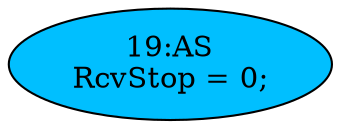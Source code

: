 strict digraph "" {
	node [label="\N"];
	"19:AS"	 [ast="<pyverilog.vparser.ast.Assign object at 0x7f4415e0d8d0>",
		def_var="['RcvStop']",
		fillcolor=deepskyblue,
		label="19:AS
RcvStop = 0;",
		statements="[]",
		style=filled,
		typ=Assign,
		use_var="[]"];
}
